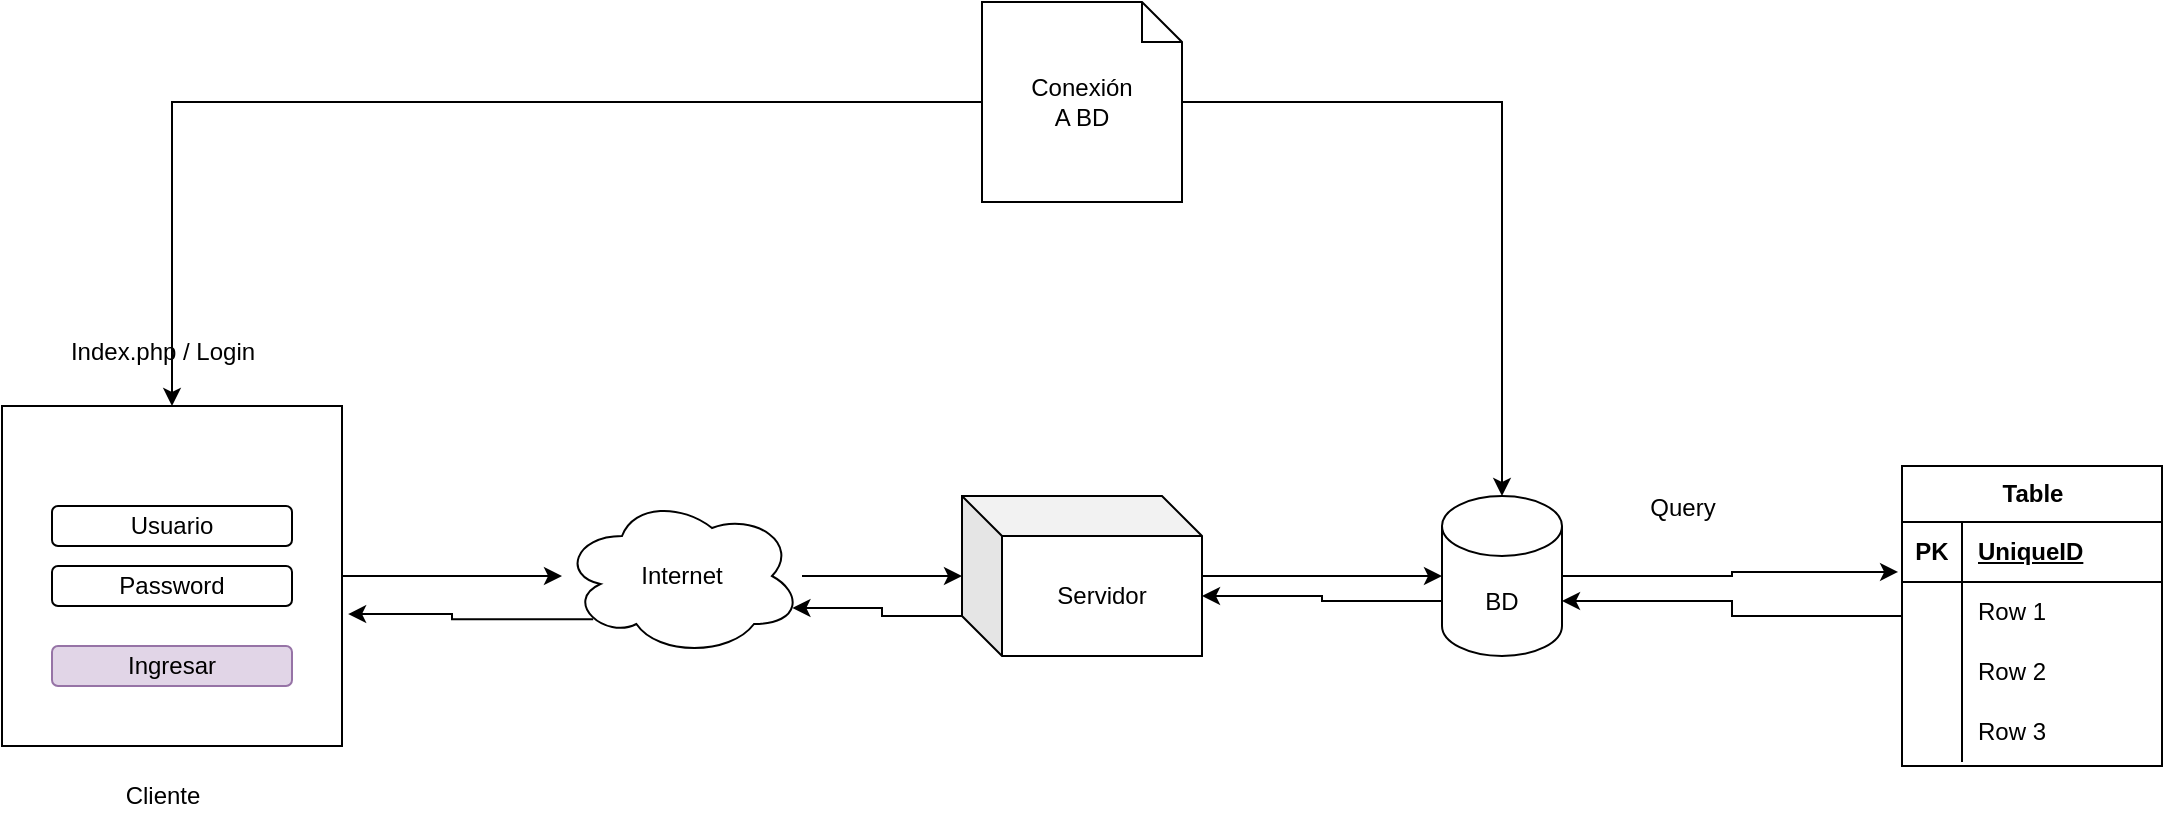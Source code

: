 <mxfile version="22.1.5" type="github" pages="2">
  <diagram name="Cliente_Servidor" id="yWCF3pf5Nktnhohz_aup">
    <mxGraphModel dx="1434" dy="737" grid="1" gridSize="10" guides="1" tooltips="1" connect="1" arrows="1" fold="1" page="1" pageScale="1" pageWidth="827" pageHeight="1169" math="0" shadow="0">
      <root>
        <mxCell id="0" />
        <mxCell id="1" parent="0" />
        <mxCell id="sBxVz62R8c1c3_oYRN5I-7" style="edgeStyle=orthogonalEdgeStyle;rounded=0;orthogonalLoop=1;jettySize=auto;html=1;" parent="1" source="sBxVz62R8c1c3_oYRN5I-1" edge="1">
          <mxGeometry relative="1" as="geometry">
            <mxPoint x="630" y="317" as="targetPoint" />
          </mxGeometry>
        </mxCell>
        <mxCell id="sBxVz62R8c1c3_oYRN5I-1" value="" style="whiteSpace=wrap;html=1;aspect=fixed;" parent="1" vertex="1">
          <mxGeometry x="350" y="232" width="170" height="170" as="geometry" />
        </mxCell>
        <mxCell id="sBxVz62R8c1c3_oYRN5I-2" value="Cliente" style="text;html=1;align=center;verticalAlign=middle;resizable=0;points=[];autosize=1;strokeColor=none;fillColor=none;" parent="1" vertex="1">
          <mxGeometry x="400" y="412" width="60" height="30" as="geometry" />
        </mxCell>
        <mxCell id="sBxVz62R8c1c3_oYRN5I-3" value="Index.php / Login" style="text;html=1;align=center;verticalAlign=middle;resizable=0;points=[];autosize=1;strokeColor=none;fillColor=none;" parent="1" vertex="1">
          <mxGeometry x="370" y="190" width="120" height="30" as="geometry" />
        </mxCell>
        <mxCell id="sBxVz62R8c1c3_oYRN5I-4" value="Usuario" style="rounded=1;whiteSpace=wrap;html=1;" parent="1" vertex="1">
          <mxGeometry x="375" y="282" width="120" height="20" as="geometry" />
        </mxCell>
        <mxCell id="sBxVz62R8c1c3_oYRN5I-5" value="Password" style="rounded=1;whiteSpace=wrap;html=1;" parent="1" vertex="1">
          <mxGeometry x="375" y="312" width="120" height="20" as="geometry" />
        </mxCell>
        <mxCell id="sBxVz62R8c1c3_oYRN5I-6" value="Ingresar" style="rounded=1;whiteSpace=wrap;html=1;fillColor=#e1d5e7;strokeColor=#9673a6;" parent="1" vertex="1">
          <mxGeometry x="375" y="352" width="120" height="20" as="geometry" />
        </mxCell>
        <mxCell id="sBxVz62R8c1c3_oYRN5I-10" style="edgeStyle=orthogonalEdgeStyle;rounded=0;orthogonalLoop=1;jettySize=auto;html=1;" parent="1" source="sBxVz62R8c1c3_oYRN5I-9" target="sBxVz62R8c1c3_oYRN5I-11" edge="1">
          <mxGeometry relative="1" as="geometry">
            <mxPoint x="790" y="317" as="targetPoint" />
          </mxGeometry>
        </mxCell>
        <mxCell id="sBxVz62R8c1c3_oYRN5I-9" value="Internet" style="ellipse;shape=cloud;whiteSpace=wrap;html=1;" parent="1" vertex="1">
          <mxGeometry x="630" y="277" width="120" height="80" as="geometry" />
        </mxCell>
        <mxCell id="sBxVz62R8c1c3_oYRN5I-12" style="edgeStyle=orthogonalEdgeStyle;rounded=0;orthogonalLoop=1;jettySize=auto;html=1;" parent="1" source="sBxVz62R8c1c3_oYRN5I-11" target="sBxVz62R8c1c3_oYRN5I-13" edge="1">
          <mxGeometry relative="1" as="geometry">
            <mxPoint x="890" y="402" as="targetPoint" />
          </mxGeometry>
        </mxCell>
        <mxCell id="sBxVz62R8c1c3_oYRN5I-11" value="Servidor&lt;br&gt;" style="shape=cube;whiteSpace=wrap;html=1;boundedLbl=1;backgroundOutline=1;darkOpacity=0.05;darkOpacity2=0.1;" parent="1" vertex="1">
          <mxGeometry x="830" y="277" width="120" height="80" as="geometry" />
        </mxCell>
        <mxCell id="sBxVz62R8c1c3_oYRN5I-13" value="BD" style="shape=cylinder3;whiteSpace=wrap;html=1;boundedLbl=1;backgroundOutline=1;size=15;" parent="1" vertex="1">
          <mxGeometry x="1070" y="277" width="60" height="80" as="geometry" />
        </mxCell>
        <mxCell id="sBxVz62R8c1c3_oYRN5I-14" value="Table" style="shape=table;startSize=28;container=1;collapsible=1;childLayout=tableLayout;fixedRows=1;rowLines=0;fontStyle=1;align=center;resizeLast=1;html=1;" parent="1" vertex="1">
          <mxGeometry x="1300" y="262" width="130" height="150" as="geometry" />
        </mxCell>
        <mxCell id="sBxVz62R8c1c3_oYRN5I-15" value="" style="shape=tableRow;horizontal=0;startSize=0;swimlaneHead=0;swimlaneBody=0;fillColor=none;collapsible=0;dropTarget=0;points=[[0,0.5],[1,0.5]];portConstraint=eastwest;top=0;left=0;right=0;bottom=1;" parent="sBxVz62R8c1c3_oYRN5I-14" vertex="1">
          <mxGeometry y="28" width="130" height="30" as="geometry" />
        </mxCell>
        <mxCell id="sBxVz62R8c1c3_oYRN5I-16" value="PK" style="shape=partialRectangle;connectable=0;fillColor=none;top=0;left=0;bottom=0;right=0;fontStyle=1;overflow=hidden;whiteSpace=wrap;html=1;" parent="sBxVz62R8c1c3_oYRN5I-15" vertex="1">
          <mxGeometry width="30" height="30" as="geometry">
            <mxRectangle width="30" height="30" as="alternateBounds" />
          </mxGeometry>
        </mxCell>
        <mxCell id="sBxVz62R8c1c3_oYRN5I-17" value="UniqueID" style="shape=partialRectangle;connectable=0;fillColor=none;top=0;left=0;bottom=0;right=0;align=left;spacingLeft=6;fontStyle=5;overflow=hidden;whiteSpace=wrap;html=1;" parent="sBxVz62R8c1c3_oYRN5I-15" vertex="1">
          <mxGeometry x="30" width="100" height="30" as="geometry">
            <mxRectangle width="100" height="30" as="alternateBounds" />
          </mxGeometry>
        </mxCell>
        <mxCell id="sBxVz62R8c1c3_oYRN5I-18" value="" style="shape=tableRow;horizontal=0;startSize=0;swimlaneHead=0;swimlaneBody=0;fillColor=none;collapsible=0;dropTarget=0;points=[[0,0.5],[1,0.5]];portConstraint=eastwest;top=0;left=0;right=0;bottom=0;" parent="sBxVz62R8c1c3_oYRN5I-14" vertex="1">
          <mxGeometry y="58" width="130" height="30" as="geometry" />
        </mxCell>
        <mxCell id="sBxVz62R8c1c3_oYRN5I-19" value="" style="shape=partialRectangle;connectable=0;fillColor=none;top=0;left=0;bottom=0;right=0;editable=1;overflow=hidden;whiteSpace=wrap;html=1;" parent="sBxVz62R8c1c3_oYRN5I-18" vertex="1">
          <mxGeometry width="30" height="30" as="geometry">
            <mxRectangle width="30" height="30" as="alternateBounds" />
          </mxGeometry>
        </mxCell>
        <mxCell id="sBxVz62R8c1c3_oYRN5I-20" value="Row 1" style="shape=partialRectangle;connectable=0;fillColor=none;top=0;left=0;bottom=0;right=0;align=left;spacingLeft=6;overflow=hidden;whiteSpace=wrap;html=1;" parent="sBxVz62R8c1c3_oYRN5I-18" vertex="1">
          <mxGeometry x="30" width="100" height="30" as="geometry">
            <mxRectangle width="100" height="30" as="alternateBounds" />
          </mxGeometry>
        </mxCell>
        <mxCell id="sBxVz62R8c1c3_oYRN5I-21" value="" style="shape=tableRow;horizontal=0;startSize=0;swimlaneHead=0;swimlaneBody=0;fillColor=none;collapsible=0;dropTarget=0;points=[[0,0.5],[1,0.5]];portConstraint=eastwest;top=0;left=0;right=0;bottom=0;" parent="sBxVz62R8c1c3_oYRN5I-14" vertex="1">
          <mxGeometry y="88" width="130" height="30" as="geometry" />
        </mxCell>
        <mxCell id="sBxVz62R8c1c3_oYRN5I-22" value="" style="shape=partialRectangle;connectable=0;fillColor=none;top=0;left=0;bottom=0;right=0;editable=1;overflow=hidden;whiteSpace=wrap;html=1;" parent="sBxVz62R8c1c3_oYRN5I-21" vertex="1">
          <mxGeometry width="30" height="30" as="geometry">
            <mxRectangle width="30" height="30" as="alternateBounds" />
          </mxGeometry>
        </mxCell>
        <mxCell id="sBxVz62R8c1c3_oYRN5I-23" value="Row 2" style="shape=partialRectangle;connectable=0;fillColor=none;top=0;left=0;bottom=0;right=0;align=left;spacingLeft=6;overflow=hidden;whiteSpace=wrap;html=1;" parent="sBxVz62R8c1c3_oYRN5I-21" vertex="1">
          <mxGeometry x="30" width="100" height="30" as="geometry">
            <mxRectangle width="100" height="30" as="alternateBounds" />
          </mxGeometry>
        </mxCell>
        <mxCell id="sBxVz62R8c1c3_oYRN5I-24" value="" style="shape=tableRow;horizontal=0;startSize=0;swimlaneHead=0;swimlaneBody=0;fillColor=none;collapsible=0;dropTarget=0;points=[[0,0.5],[1,0.5]];portConstraint=eastwest;top=0;left=0;right=0;bottom=0;" parent="sBxVz62R8c1c3_oYRN5I-14" vertex="1">
          <mxGeometry y="118" width="130" height="30" as="geometry" />
        </mxCell>
        <mxCell id="sBxVz62R8c1c3_oYRN5I-25" value="" style="shape=partialRectangle;connectable=0;fillColor=none;top=0;left=0;bottom=0;right=0;editable=1;overflow=hidden;whiteSpace=wrap;html=1;" parent="sBxVz62R8c1c3_oYRN5I-24" vertex="1">
          <mxGeometry width="30" height="30" as="geometry">
            <mxRectangle width="30" height="30" as="alternateBounds" />
          </mxGeometry>
        </mxCell>
        <mxCell id="sBxVz62R8c1c3_oYRN5I-26" value="Row 3" style="shape=partialRectangle;connectable=0;fillColor=none;top=0;left=0;bottom=0;right=0;align=left;spacingLeft=6;overflow=hidden;whiteSpace=wrap;html=1;" parent="sBxVz62R8c1c3_oYRN5I-24" vertex="1">
          <mxGeometry x="30" width="100" height="30" as="geometry">
            <mxRectangle width="100" height="30" as="alternateBounds" />
          </mxGeometry>
        </mxCell>
        <mxCell id="sBxVz62R8c1c3_oYRN5I-27" style="edgeStyle=orthogonalEdgeStyle;rounded=0;orthogonalLoop=1;jettySize=auto;html=1;entryX=-0.015;entryY=0.833;entryDx=0;entryDy=0;entryPerimeter=0;" parent="1" source="sBxVz62R8c1c3_oYRN5I-13" target="sBxVz62R8c1c3_oYRN5I-15" edge="1">
          <mxGeometry relative="1" as="geometry" />
        </mxCell>
        <mxCell id="sBxVz62R8c1c3_oYRN5I-28" style="edgeStyle=orthogonalEdgeStyle;rounded=0;orthogonalLoop=1;jettySize=auto;html=1;entryX=1;entryY=0;entryDx=0;entryDy=52.5;entryPerimeter=0;" parent="1" source="sBxVz62R8c1c3_oYRN5I-14" target="sBxVz62R8c1c3_oYRN5I-13" edge="1">
          <mxGeometry relative="1" as="geometry" />
        </mxCell>
        <mxCell id="sBxVz62R8c1c3_oYRN5I-30" style="edgeStyle=orthogonalEdgeStyle;rounded=0;orthogonalLoop=1;jettySize=auto;html=1;exitX=0;exitY=0;exitDx=0;exitDy=52.5;exitPerimeter=0;entryX=0;entryY=0;entryDx=120;entryDy=50;entryPerimeter=0;" parent="1" source="sBxVz62R8c1c3_oYRN5I-13" target="sBxVz62R8c1c3_oYRN5I-11" edge="1">
          <mxGeometry relative="1" as="geometry" />
        </mxCell>
        <mxCell id="sBxVz62R8c1c3_oYRN5I-31" style="edgeStyle=orthogonalEdgeStyle;rounded=0;orthogonalLoop=1;jettySize=auto;html=1;exitX=0;exitY=0;exitDx=0;exitDy=60;exitPerimeter=0;entryX=0.96;entryY=0.7;entryDx=0;entryDy=0;entryPerimeter=0;" parent="1" source="sBxVz62R8c1c3_oYRN5I-11" target="sBxVz62R8c1c3_oYRN5I-9" edge="1">
          <mxGeometry relative="1" as="geometry" />
        </mxCell>
        <mxCell id="sBxVz62R8c1c3_oYRN5I-32" style="edgeStyle=orthogonalEdgeStyle;rounded=0;orthogonalLoop=1;jettySize=auto;html=1;exitX=0.13;exitY=0.77;exitDx=0;exitDy=0;exitPerimeter=0;entryX=1.018;entryY=0.612;entryDx=0;entryDy=0;entryPerimeter=0;" parent="1" source="sBxVz62R8c1c3_oYRN5I-9" target="sBxVz62R8c1c3_oYRN5I-1" edge="1">
          <mxGeometry relative="1" as="geometry" />
        </mxCell>
        <mxCell id="sBxVz62R8c1c3_oYRN5I-34" style="edgeStyle=orthogonalEdgeStyle;rounded=0;orthogonalLoop=1;jettySize=auto;html=1;entryX=0.5;entryY=0;entryDx=0;entryDy=0;" parent="1" source="sBxVz62R8c1c3_oYRN5I-33" target="sBxVz62R8c1c3_oYRN5I-1" edge="1">
          <mxGeometry relative="1" as="geometry" />
        </mxCell>
        <mxCell id="sBxVz62R8c1c3_oYRN5I-33" value="Conexión&lt;br&gt;A BD" style="shape=note;size=20;whiteSpace=wrap;html=1;" parent="1" vertex="1">
          <mxGeometry x="840" y="30" width="100" height="100" as="geometry" />
        </mxCell>
        <mxCell id="sBxVz62R8c1c3_oYRN5I-35" style="edgeStyle=orthogonalEdgeStyle;rounded=0;orthogonalLoop=1;jettySize=auto;html=1;entryX=0.5;entryY=0;entryDx=0;entryDy=0;entryPerimeter=0;" parent="1" source="sBxVz62R8c1c3_oYRN5I-33" target="sBxVz62R8c1c3_oYRN5I-13" edge="1">
          <mxGeometry relative="1" as="geometry" />
        </mxCell>
        <mxCell id="2AVR6g1hReUcAb53UzSu-1" value="Query" style="text;html=1;align=center;verticalAlign=middle;resizable=0;points=[];autosize=1;strokeColor=none;fillColor=none;" parent="1" vertex="1">
          <mxGeometry x="1160" y="268" width="60" height="30" as="geometry" />
        </mxCell>
      </root>
    </mxGraphModel>
  </diagram>
  <diagram id="gRrQTBwu0uyPnOWPD0Qk" name="Modelo_ER">
    <mxGraphModel dx="1434" dy="737" grid="1" gridSize="10" guides="1" tooltips="1" connect="1" arrows="1" fold="1" page="1" pageScale="1" pageWidth="827" pageHeight="1169" math="0" shadow="0">
      <root>
        <mxCell id="0" />
        <mxCell id="1" parent="0" />
        <mxCell id="RZj1s-aLLdyfoYYIc3h1-4" style="edgeStyle=orthogonalEdgeStyle;rounded=0;orthogonalLoop=1;jettySize=auto;html=1;entryX=0;entryY=0.5;entryDx=0;entryDy=0;strokeColor=none;startArrow=ERone;startFill=0;endArrow=ERone;endFill=0;" parent="1" source="RZj1s-aLLdyfoYYIc3h1-1" target="RZj1s-aLLdyfoYYIc3h1-3" edge="1">
          <mxGeometry relative="1" as="geometry">
            <Array as="points">
              <mxPoint x="330" y="380" />
              <mxPoint x="330" y="380" />
            </Array>
          </mxGeometry>
        </mxCell>
        <mxCell id="RZj1s-aLLdyfoYYIc3h1-1" value="Usuarios&lt;br&gt;" style="whiteSpace=wrap;html=1;align=center;" parent="1" vertex="1">
          <mxGeometry x="180" y="360" width="100" height="40" as="geometry" />
        </mxCell>
        <mxCell id="RZj1s-aLLdyfoYYIc3h1-2" value="TipoUsuario" style="whiteSpace=wrap;html=1;align=center;" parent="1" vertex="1">
          <mxGeometry x="540" y="360" width="100" height="40" as="geometry" />
        </mxCell>
        <mxCell id="RZj1s-aLLdyfoYYIc3h1-5" style="edgeStyle=orthogonalEdgeStyle;rounded=0;orthogonalLoop=1;jettySize=auto;html=1;exitX=0;exitY=0.5;exitDx=0;exitDy=0;endArrow=ERone;endFill=0;" parent="1" source="RZj1s-aLLdyfoYYIc3h1-3" edge="1">
          <mxGeometry relative="1" as="geometry">
            <mxPoint x="280" y="380" as="targetPoint" />
          </mxGeometry>
        </mxCell>
        <mxCell id="RZj1s-aLLdyfoYYIc3h1-6" style="edgeStyle=orthogonalEdgeStyle;rounded=0;orthogonalLoop=1;jettySize=auto;html=1;exitX=1;exitY=0.5;exitDx=0;exitDy=0;entryX=0;entryY=0.5;entryDx=0;entryDy=0;endArrow=ERone;endFill=0;" parent="1" source="RZj1s-aLLdyfoYYIc3h1-3" target="RZj1s-aLLdyfoYYIc3h1-2" edge="1">
          <mxGeometry relative="1" as="geometry" />
        </mxCell>
        <mxCell id="RZj1s-aLLdyfoYYIc3h1-3" value="Tienen" style="shape=rhombus;perimeter=rhombusPerimeter;whiteSpace=wrap;html=1;align=center;" parent="1" vertex="1">
          <mxGeometry x="350" y="350" width="120" height="60" as="geometry" />
        </mxCell>
        <mxCell id="RZj1s-aLLdyfoYYIc3h1-8" style="edgeStyle=orthogonalEdgeStyle;rounded=0;orthogonalLoop=1;jettySize=auto;html=1;entryX=0;entryY=0.5;entryDx=0;entryDy=0;endArrow=none;endFill=0;" parent="1" source="RZj1s-aLLdyfoYYIc3h1-7" target="RZj1s-aLLdyfoYYIc3h1-1" edge="1">
          <mxGeometry relative="1" as="geometry" />
        </mxCell>
        <mxCell id="RZj1s-aLLdyfoYYIc3h1-7" value="&lt;span style=&quot;border-bottom: 1px dotted&quot;&gt;Id_Usuario&lt;/span&gt;" style="ellipse;whiteSpace=wrap;html=1;align=center;" parent="1" vertex="1">
          <mxGeometry x="20" y="220" width="100" height="40" as="geometry" />
        </mxCell>
        <mxCell id="RZj1s-aLLdyfoYYIc3h1-17" style="edgeStyle=orthogonalEdgeStyle;rounded=0;orthogonalLoop=1;jettySize=auto;html=1;entryX=0;entryY=0.5;entryDx=0;entryDy=0;endArrow=none;endFill=0;" parent="1" source="RZj1s-aLLdyfoYYIc3h1-9" target="RZj1s-aLLdyfoYYIc3h1-1" edge="1">
          <mxGeometry relative="1" as="geometry" />
        </mxCell>
        <mxCell id="RZj1s-aLLdyfoYYIc3h1-9" value="Nombre" style="ellipse;whiteSpace=wrap;html=1;align=center;" parent="1" vertex="1">
          <mxGeometry x="20" y="270" width="100" height="40" as="geometry" />
        </mxCell>
        <mxCell id="RZj1s-aLLdyfoYYIc3h1-24" style="edgeStyle=orthogonalEdgeStyle;rounded=0;orthogonalLoop=1;jettySize=auto;html=1;entryX=0;entryY=0.5;entryDx=0;entryDy=0;endArrow=none;endFill=0;" parent="1" source="RZj1s-aLLdyfoYYIc3h1-10" target="RZj1s-aLLdyfoYYIc3h1-1" edge="1">
          <mxGeometry relative="1" as="geometry" />
        </mxCell>
        <mxCell id="RZj1s-aLLdyfoYYIc3h1-10" value="ApellidoP" style="ellipse;whiteSpace=wrap;html=1;align=center;" parent="1" vertex="1">
          <mxGeometry x="20" y="320" width="100" height="40" as="geometry" />
        </mxCell>
        <mxCell id="RZj1s-aLLdyfoYYIc3h1-23" style="edgeStyle=orthogonalEdgeStyle;rounded=0;orthogonalLoop=1;jettySize=auto;html=1;exitX=1;exitY=0.5;exitDx=0;exitDy=0;entryX=0;entryY=0.5;entryDx=0;entryDy=0;endArrow=none;endFill=0;" parent="1" source="RZj1s-aLLdyfoYYIc3h1-11" target="RZj1s-aLLdyfoYYIc3h1-1" edge="1">
          <mxGeometry relative="1" as="geometry" />
        </mxCell>
        <mxCell id="RZj1s-aLLdyfoYYIc3h1-11" value="ApellidoM" style="ellipse;whiteSpace=wrap;html=1;align=center;" parent="1" vertex="1">
          <mxGeometry x="20" y="370" width="100" height="40" as="geometry" />
        </mxCell>
        <mxCell id="RZj1s-aLLdyfoYYIc3h1-22" style="edgeStyle=orthogonalEdgeStyle;rounded=0;orthogonalLoop=1;jettySize=auto;html=1;entryX=0;entryY=0.5;entryDx=0;entryDy=0;endArrow=none;endFill=0;" parent="1" source="RZj1s-aLLdyfoYYIc3h1-12" target="RZj1s-aLLdyfoYYIc3h1-1" edge="1">
          <mxGeometry relative="1" as="geometry" />
        </mxCell>
        <mxCell id="RZj1s-aLLdyfoYYIc3h1-12" value="Email" style="ellipse;whiteSpace=wrap;html=1;align=center;" parent="1" vertex="1">
          <mxGeometry x="20" y="420" width="100" height="40" as="geometry" />
        </mxCell>
        <mxCell id="RZj1s-aLLdyfoYYIc3h1-21" style="edgeStyle=orthogonalEdgeStyle;rounded=0;orthogonalLoop=1;jettySize=auto;html=1;entryX=0;entryY=0.5;entryDx=0;entryDy=0;endArrow=none;endFill=0;" parent="1" source="RZj1s-aLLdyfoYYIc3h1-13" target="RZj1s-aLLdyfoYYIc3h1-1" edge="1">
          <mxGeometry relative="1" as="geometry" />
        </mxCell>
        <mxCell id="RZj1s-aLLdyfoYYIc3h1-13" value="Id_TipoUsuario" style="ellipse;whiteSpace=wrap;html=1;align=center;" parent="1" vertex="1">
          <mxGeometry x="20" y="470" width="100" height="40" as="geometry" />
        </mxCell>
        <mxCell id="RZj1s-aLLdyfoYYIc3h1-20" style="edgeStyle=orthogonalEdgeStyle;rounded=0;orthogonalLoop=1;jettySize=auto;html=1;entryX=0;entryY=0.5;entryDx=0;entryDy=0;endArrow=none;endFill=0;" parent="1" source="RZj1s-aLLdyfoYYIc3h1-14" target="RZj1s-aLLdyfoYYIc3h1-1" edge="1">
          <mxGeometry relative="1" as="geometry" />
        </mxCell>
        <mxCell id="RZj1s-aLLdyfoYYIc3h1-14" value="Telefono" style="ellipse;whiteSpace=wrap;html=1;align=center;" parent="1" vertex="1">
          <mxGeometry x="20" y="520" width="100" height="40" as="geometry" />
        </mxCell>
        <mxCell id="RZj1s-aLLdyfoYYIc3h1-19" style="edgeStyle=orthogonalEdgeStyle;rounded=0;orthogonalLoop=1;jettySize=auto;html=1;entryX=0;entryY=0.5;entryDx=0;entryDy=0;endArrow=none;endFill=0;" parent="1" source="RZj1s-aLLdyfoYYIc3h1-15" target="RZj1s-aLLdyfoYYIc3h1-1" edge="1">
          <mxGeometry relative="1" as="geometry" />
        </mxCell>
        <mxCell id="RZj1s-aLLdyfoYYIc3h1-15" value="Nusuario" style="ellipse;whiteSpace=wrap;html=1;align=center;" parent="1" vertex="1">
          <mxGeometry x="20" y="570" width="100" height="40" as="geometry" />
        </mxCell>
        <mxCell id="RZj1s-aLLdyfoYYIc3h1-18" style="edgeStyle=orthogonalEdgeStyle;rounded=0;orthogonalLoop=1;jettySize=auto;html=1;entryX=0;entryY=0.5;entryDx=0;entryDy=0;endArrow=none;endFill=0;" parent="1" source="RZj1s-aLLdyfoYYIc3h1-16" target="RZj1s-aLLdyfoYYIc3h1-1" edge="1">
          <mxGeometry relative="1" as="geometry" />
        </mxCell>
        <mxCell id="RZj1s-aLLdyfoYYIc3h1-16" value="Password" style="ellipse;whiteSpace=wrap;html=1;align=center;" parent="1" vertex="1">
          <mxGeometry x="20" y="620" width="100" height="40" as="geometry" />
        </mxCell>
        <mxCell id="RZj1s-aLLdyfoYYIc3h1-28" style="edgeStyle=orthogonalEdgeStyle;rounded=0;orthogonalLoop=1;jettySize=auto;html=1;entryX=0.5;entryY=0;entryDx=0;entryDy=0;endArrow=none;endFill=0;" parent="1" source="RZj1s-aLLdyfoYYIc3h1-25" target="RZj1s-aLLdyfoYYIc3h1-2" edge="1">
          <mxGeometry relative="1" as="geometry" />
        </mxCell>
        <mxCell id="RZj1s-aLLdyfoYYIc3h1-25" value="&lt;span style=&quot;border-bottom: 1px dotted&quot;&gt;Id_Tusuario&lt;/span&gt;" style="ellipse;whiteSpace=wrap;html=1;align=center;" parent="1" vertex="1">
          <mxGeometry x="380" y="160" width="100" height="40" as="geometry" />
        </mxCell>
        <mxCell id="RZj1s-aLLdyfoYYIc3h1-29" style="edgeStyle=orthogonalEdgeStyle;rounded=0;orthogonalLoop=1;jettySize=auto;html=1;endArrow=none;endFill=0;" parent="1" source="RZj1s-aLLdyfoYYIc3h1-26" target="RZj1s-aLLdyfoYYIc3h1-2" edge="1">
          <mxGeometry relative="1" as="geometry" />
        </mxCell>
        <mxCell id="RZj1s-aLLdyfoYYIc3h1-26" value="NomTusuario" style="ellipse;whiteSpace=wrap;html=1;align=center;" parent="1" vertex="1">
          <mxGeometry x="380" y="210" width="100" height="40" as="geometry" />
        </mxCell>
        <mxCell id="RZj1s-aLLdyfoYYIc3h1-30" style="edgeStyle=orthogonalEdgeStyle;rounded=0;orthogonalLoop=1;jettySize=auto;html=1;endArrow=none;endFill=0;" parent="1" source="RZj1s-aLLdyfoYYIc3h1-27" edge="1">
          <mxGeometry relative="1" as="geometry">
            <mxPoint x="590" y="360" as="targetPoint" />
          </mxGeometry>
        </mxCell>
        <mxCell id="RZj1s-aLLdyfoYYIc3h1-27" value="Descripcion" style="ellipse;whiteSpace=wrap;html=1;align=center;" parent="1" vertex="1">
          <mxGeometry x="381" y="262" width="100" height="40" as="geometry" />
        </mxCell>
        <mxCell id="RZj1s-aLLdyfoYYIc3h1-32" style="edgeStyle=orthogonalEdgeStyle;rounded=0;orthogonalLoop=1;jettySize=auto;html=1;entryX=0;entryY=0.5;entryDx=0;entryDy=0;endArrow=none;endFill=0;" parent="1" source="RZj1s-aLLdyfoYYIc3h1-31" target="RZj1s-aLLdyfoYYIc3h1-1" edge="1">
          <mxGeometry relative="1" as="geometry" />
        </mxCell>
        <mxCell id="RZj1s-aLLdyfoYYIc3h1-31" value="ImgUser" style="ellipse;whiteSpace=wrap;html=1;align=center;" parent="1" vertex="1">
          <mxGeometry x="20" y="670" width="100" height="40" as="geometry" />
        </mxCell>
        <mxCell id="Ch9M9wK9Paz8lswdKFQe-23" style="edgeStyle=orthogonalEdgeStyle;rounded=0;orthogonalLoop=1;jettySize=auto;html=1;entryX=0;entryY=0.5;entryDx=0;entryDy=0;endArrow=none;endFill=0;startArrow=ERmany;startFill=0;" edge="1" parent="1" source="Ch9M9wK9Paz8lswdKFQe-1" target="Ch9M9wK9Paz8lswdKFQe-15">
          <mxGeometry relative="1" as="geometry" />
        </mxCell>
        <mxCell id="Ch9M9wK9Paz8lswdKFQe-1" value="Producto" style="whiteSpace=wrap;html=1;align=center;" vertex="1" parent="1">
          <mxGeometry x="360" y="550" width="100" height="40" as="geometry" />
        </mxCell>
        <mxCell id="Ch9M9wK9Paz8lswdKFQe-9" style="edgeStyle=orthogonalEdgeStyle;rounded=0;orthogonalLoop=1;jettySize=auto;html=1;entryX=0;entryY=0.5;entryDx=0;entryDy=0;endArrow=none;endFill=0;" edge="1" parent="1" source="Ch9M9wK9Paz8lswdKFQe-2" target="Ch9M9wK9Paz8lswdKFQe-1">
          <mxGeometry relative="1" as="geometry" />
        </mxCell>
        <mxCell id="Ch9M9wK9Paz8lswdKFQe-2" value="&lt;span style=&quot;border-bottom: 1px dotted&quot;&gt;Id_Producto&lt;/span&gt;" style="ellipse;whiteSpace=wrap;html=1;align=center;" vertex="1" parent="1">
          <mxGeometry x="190" y="450" width="100" height="40" as="geometry" />
        </mxCell>
        <mxCell id="Ch9M9wK9Paz8lswdKFQe-10" style="edgeStyle=orthogonalEdgeStyle;rounded=0;orthogonalLoop=1;jettySize=auto;html=1;entryX=0;entryY=0.5;entryDx=0;entryDy=0;endArrow=none;endFill=0;" edge="1" parent="1" source="Ch9M9wK9Paz8lswdKFQe-3" target="Ch9M9wK9Paz8lswdKFQe-1">
          <mxGeometry relative="1" as="geometry" />
        </mxCell>
        <mxCell id="Ch9M9wK9Paz8lswdKFQe-3" value="NombreProducto" style="ellipse;whiteSpace=wrap;html=1;align=center;" vertex="1" parent="1">
          <mxGeometry x="190" y="500" width="100" height="40" as="geometry" />
        </mxCell>
        <mxCell id="Ch9M9wK9Paz8lswdKFQe-11" style="edgeStyle=orthogonalEdgeStyle;rounded=0;orthogonalLoop=1;jettySize=auto;html=1;entryX=0;entryY=0.5;entryDx=0;entryDy=0;endArrow=none;endFill=0;" edge="1" parent="1" source="Ch9M9wK9Paz8lswdKFQe-5" target="Ch9M9wK9Paz8lswdKFQe-1">
          <mxGeometry relative="1" as="geometry" />
        </mxCell>
        <mxCell id="Ch9M9wK9Paz8lswdKFQe-5" value="Descripcion" style="ellipse;whiteSpace=wrap;html=1;align=center;" vertex="1" parent="1">
          <mxGeometry x="190" y="550" width="100" height="40" as="geometry" />
        </mxCell>
        <mxCell id="Ch9M9wK9Paz8lswdKFQe-12" style="edgeStyle=orthogonalEdgeStyle;rounded=0;orthogonalLoop=1;jettySize=auto;html=1;entryX=0;entryY=0.5;entryDx=0;entryDy=0;endArrow=none;endFill=0;" edge="1" parent="1" source="Ch9M9wK9Paz8lswdKFQe-6" target="Ch9M9wK9Paz8lswdKFQe-1">
          <mxGeometry relative="1" as="geometry" />
        </mxCell>
        <mxCell id="Ch9M9wK9Paz8lswdKFQe-6" value="Precio" style="ellipse;whiteSpace=wrap;html=1;align=center;" vertex="1" parent="1">
          <mxGeometry x="190" y="600" width="100" height="40" as="geometry" />
        </mxCell>
        <mxCell id="Ch9M9wK9Paz8lswdKFQe-13" style="edgeStyle=orthogonalEdgeStyle;rounded=0;orthogonalLoop=1;jettySize=auto;html=1;entryX=0;entryY=0.5;entryDx=0;entryDy=0;endArrow=none;endFill=0;" edge="1" parent="1" source="Ch9M9wK9Paz8lswdKFQe-7" target="Ch9M9wK9Paz8lswdKFQe-1">
          <mxGeometry relative="1" as="geometry" />
        </mxCell>
        <mxCell id="Ch9M9wK9Paz8lswdKFQe-7" value="&lt;span style=&quot;border-bottom: 1px dotted&quot;&gt;Id_Categoria&lt;/span&gt;" style="ellipse;whiteSpace=wrap;html=1;align=center;" vertex="1" parent="1">
          <mxGeometry x="190" y="650" width="100" height="40" as="geometry" />
        </mxCell>
        <mxCell id="Ch9M9wK9Paz8lswdKFQe-14" style="edgeStyle=orthogonalEdgeStyle;rounded=0;orthogonalLoop=1;jettySize=auto;html=1;entryX=0;entryY=0.5;entryDx=0;entryDy=0;endArrow=none;endFill=0;" edge="1" parent="1" source="Ch9M9wK9Paz8lswdKFQe-8" target="Ch9M9wK9Paz8lswdKFQe-1">
          <mxGeometry relative="1" as="geometry" />
        </mxCell>
        <mxCell id="Ch9M9wK9Paz8lswdKFQe-8" value="ImagenProducto" style="ellipse;whiteSpace=wrap;html=1;align=center;" vertex="1" parent="1">
          <mxGeometry x="190" y="700" width="100" height="40" as="geometry" />
        </mxCell>
        <mxCell id="Ch9M9wK9Paz8lswdKFQe-24" style="edgeStyle=orthogonalEdgeStyle;rounded=0;orthogonalLoop=1;jettySize=auto;html=1;exitX=1;exitY=0.5;exitDx=0;exitDy=0;entryX=0;entryY=0.5;entryDx=0;entryDy=0;endArrow=ERmany;endFill=0;" edge="1" parent="1" source="Ch9M9wK9Paz8lswdKFQe-15" target="Ch9M9wK9Paz8lswdKFQe-16">
          <mxGeometry relative="1" as="geometry" />
        </mxCell>
        <mxCell id="Ch9M9wK9Paz8lswdKFQe-15" value="Tienen" style="shape=rhombus;perimeter=rhombusPerimeter;whiteSpace=wrap;html=1;align=center;" vertex="1" parent="1">
          <mxGeometry x="520" y="540" width="120" height="60" as="geometry" />
        </mxCell>
        <mxCell id="Ch9M9wK9Paz8lswdKFQe-16" value="Compras" style="whiteSpace=wrap;html=1;align=center;" vertex="1" parent="1">
          <mxGeometry x="750" y="550" width="100" height="40" as="geometry" />
        </mxCell>
        <mxCell id="Ch9M9wK9Paz8lswdKFQe-18" style="edgeStyle=orthogonalEdgeStyle;rounded=0;orthogonalLoop=1;jettySize=auto;html=1;entryX=0.5;entryY=0;entryDx=0;entryDy=0;endArrow=ERmany;endFill=0;" edge="1" parent="1" source="Ch9M9wK9Paz8lswdKFQe-17" target="Ch9M9wK9Paz8lswdKFQe-16">
          <mxGeometry relative="1" as="geometry" />
        </mxCell>
        <mxCell id="Ch9M9wK9Paz8lswdKFQe-22" style="edgeStyle=orthogonalEdgeStyle;rounded=0;orthogonalLoop=1;jettySize=auto;html=1;entryX=0.5;entryY=1;entryDx=0;entryDy=0;endArrow=ERmany;endFill=0;" edge="1" parent="1" source="Ch9M9wK9Paz8lswdKFQe-17" target="RZj1s-aLLdyfoYYIc3h1-1">
          <mxGeometry relative="1" as="geometry">
            <Array as="points">
              <mxPoint x="590" y="430" />
              <mxPoint x="230" y="430" />
            </Array>
          </mxGeometry>
        </mxCell>
        <mxCell id="Ch9M9wK9Paz8lswdKFQe-17" value="Tienen" style="shape=rhombus;perimeter=rhombusPerimeter;whiteSpace=wrap;html=1;align=center;" vertex="1" parent="1">
          <mxGeometry x="530" y="440" width="120" height="60" as="geometry" />
        </mxCell>
        <mxCell id="Ch9M9wK9Paz8lswdKFQe-30" style="edgeStyle=orthogonalEdgeStyle;rounded=0;orthogonalLoop=1;jettySize=auto;html=1;entryX=1;entryY=0.5;entryDx=0;entryDy=0;endArrow=none;endFill=0;" edge="1" parent="1" source="Ch9M9wK9Paz8lswdKFQe-25" target="Ch9M9wK9Paz8lswdKFQe-16">
          <mxGeometry relative="1" as="geometry" />
        </mxCell>
        <mxCell id="Ch9M9wK9Paz8lswdKFQe-25" value="&lt;span style=&quot;border-bottom: 1px dotted&quot;&gt;Id_Compra&lt;/span&gt;" style="ellipse;whiteSpace=wrap;html=1;align=center;" vertex="1" parent="1">
          <mxGeometry x="893" y="450" width="100" height="40" as="geometry" />
        </mxCell>
        <mxCell id="Ch9M9wK9Paz8lswdKFQe-31" style="edgeStyle=orthogonalEdgeStyle;rounded=0;orthogonalLoop=1;jettySize=auto;html=1;exitX=0;exitY=0.5;exitDx=0;exitDy=0;entryX=1;entryY=0.5;entryDx=0;entryDy=0;endArrow=none;endFill=0;" edge="1" parent="1" source="Ch9M9wK9Paz8lswdKFQe-26" target="Ch9M9wK9Paz8lswdKFQe-16">
          <mxGeometry relative="1" as="geometry" />
        </mxCell>
        <mxCell id="Ch9M9wK9Paz8lswdKFQe-26" value="&lt;span style=&quot;border-bottom: 1px dotted&quot;&gt;Id_Producto&lt;/span&gt;" style="ellipse;whiteSpace=wrap;html=1;align=center;" vertex="1" parent="1">
          <mxGeometry x="893" y="500" width="100" height="40" as="geometry" />
        </mxCell>
        <mxCell id="Ch9M9wK9Paz8lswdKFQe-33" style="edgeStyle=orthogonalEdgeStyle;rounded=0;orthogonalLoop=1;jettySize=auto;html=1;entryX=1;entryY=0.5;entryDx=0;entryDy=0;endArrow=none;endFill=0;" edge="1" parent="1" source="Ch9M9wK9Paz8lswdKFQe-27" target="Ch9M9wK9Paz8lswdKFQe-16">
          <mxGeometry relative="1" as="geometry" />
        </mxCell>
        <mxCell id="Ch9M9wK9Paz8lswdKFQe-27" value="Cantidad" style="ellipse;whiteSpace=wrap;html=1;align=center;" vertex="1" parent="1">
          <mxGeometry x="893" y="600" width="100" height="40" as="geometry" />
        </mxCell>
        <mxCell id="Ch9M9wK9Paz8lswdKFQe-32" style="edgeStyle=orthogonalEdgeStyle;rounded=0;orthogonalLoop=1;jettySize=auto;html=1;entryX=1;entryY=0.5;entryDx=0;entryDy=0;endArrow=none;endFill=0;" edge="1" parent="1" source="Ch9M9wK9Paz8lswdKFQe-28" target="Ch9M9wK9Paz8lswdKFQe-16">
          <mxGeometry relative="1" as="geometry" />
        </mxCell>
        <mxCell id="Ch9M9wK9Paz8lswdKFQe-28" value="&lt;span style=&quot;border-bottom: 1px dotted&quot;&gt;Id_Usuario&lt;br&gt;&lt;/span&gt;" style="ellipse;whiteSpace=wrap;html=1;align=center;" vertex="1" parent="1">
          <mxGeometry x="893" y="550" width="100" height="40" as="geometry" />
        </mxCell>
        <mxCell id="Ch9M9wK9Paz8lswdKFQe-34" style="edgeStyle=orthogonalEdgeStyle;rounded=0;orthogonalLoop=1;jettySize=auto;html=1;entryX=1;entryY=0.5;entryDx=0;entryDy=0;endArrow=none;endFill=0;" edge="1" parent="1" source="Ch9M9wK9Paz8lswdKFQe-29" target="Ch9M9wK9Paz8lswdKFQe-16">
          <mxGeometry relative="1" as="geometry" />
        </mxCell>
        <mxCell id="Ch9M9wK9Paz8lswdKFQe-29" value="Id_FormadePago" style="ellipse;whiteSpace=wrap;html=1;align=center;" vertex="1" parent="1">
          <mxGeometry x="893" y="650" width="100" height="40" as="geometry" />
        </mxCell>
        <mxCell id="Ch9M9wK9Paz8lswdKFQe-36" style="edgeStyle=orthogonalEdgeStyle;rounded=0;orthogonalLoop=1;jettySize=auto;html=1;entryX=1;entryY=0.5;entryDx=0;entryDy=0;endArrow=none;endFill=0;" edge="1" parent="1" source="Ch9M9wK9Paz8lswdKFQe-35" target="Ch9M9wK9Paz8lswdKFQe-16">
          <mxGeometry relative="1" as="geometry" />
        </mxCell>
        <mxCell id="Ch9M9wK9Paz8lswdKFQe-35" value="Total" style="ellipse;whiteSpace=wrap;html=1;align=center;" vertex="1" parent="1">
          <mxGeometry x="893" y="700" width="100" height="40" as="geometry" />
        </mxCell>
        <mxCell id="Ch9M9wK9Paz8lswdKFQe-37" value="FormadePago" style="whiteSpace=wrap;html=1;align=center;" vertex="1" parent="1">
          <mxGeometry x="630" y="730" width="100" height="40" as="geometry" />
        </mxCell>
        <mxCell id="Ch9M9wK9Paz8lswdKFQe-40" style="edgeStyle=orthogonalEdgeStyle;rounded=0;orthogonalLoop=1;jettySize=auto;html=1;entryX=0;entryY=0.5;entryDx=0;entryDy=0;endArrow=none;endFill=0;" edge="1" parent="1" source="Ch9M9wK9Paz8lswdKFQe-38" target="Ch9M9wK9Paz8lswdKFQe-37">
          <mxGeometry relative="1" as="geometry" />
        </mxCell>
        <mxCell id="Ch9M9wK9Paz8lswdKFQe-38" value="&lt;span style=&quot;border-bottom: 1px dotted&quot;&gt;Id_FdPago&lt;/span&gt;" style="ellipse;whiteSpace=wrap;html=1;align=center;" vertex="1" parent="1">
          <mxGeometry x="480" y="710" width="100" height="40" as="geometry" />
        </mxCell>
        <mxCell id="Ch9M9wK9Paz8lswdKFQe-41" style="edgeStyle=orthogonalEdgeStyle;rounded=0;orthogonalLoop=1;jettySize=auto;html=1;entryX=0;entryY=0.5;entryDx=0;entryDy=0;endArrow=none;endFill=0;" edge="1" parent="1" source="Ch9M9wK9Paz8lswdKFQe-39" target="Ch9M9wK9Paz8lswdKFQe-37">
          <mxGeometry relative="1" as="geometry" />
        </mxCell>
        <mxCell id="Ch9M9wK9Paz8lswdKFQe-39" value="NFpago" style="ellipse;whiteSpace=wrap;html=1;align=center;" vertex="1" parent="1">
          <mxGeometry x="480" y="760" width="100" height="40" as="geometry" />
        </mxCell>
        <mxCell id="Ch9M9wK9Paz8lswdKFQe-43" style="edgeStyle=orthogonalEdgeStyle;rounded=0;orthogonalLoop=1;jettySize=auto;html=1;entryX=0.5;entryY=1;entryDx=0;entryDy=0;endArrow=ERmany;endFill=0;" edge="1" parent="1" source="Ch9M9wK9Paz8lswdKFQe-42" target="Ch9M9wK9Paz8lswdKFQe-16">
          <mxGeometry relative="1" as="geometry" />
        </mxCell>
        <mxCell id="Ch9M9wK9Paz8lswdKFQe-44" style="edgeStyle=orthogonalEdgeStyle;rounded=0;orthogonalLoop=1;jettySize=auto;html=1;entryX=0.5;entryY=0;entryDx=0;entryDy=0;endArrow=ERone;endFill=0;" edge="1" parent="1" source="Ch9M9wK9Paz8lswdKFQe-42" target="Ch9M9wK9Paz8lswdKFQe-37">
          <mxGeometry relative="1" as="geometry" />
        </mxCell>
        <mxCell id="Ch9M9wK9Paz8lswdKFQe-42" value="Tienen" style="shape=rhombus;perimeter=rhombusPerimeter;whiteSpace=wrap;html=1;align=center;" vertex="1" parent="1">
          <mxGeometry x="740" y="640" width="120" height="60" as="geometry" />
        </mxCell>
      </root>
    </mxGraphModel>
  </diagram>
</mxfile>

